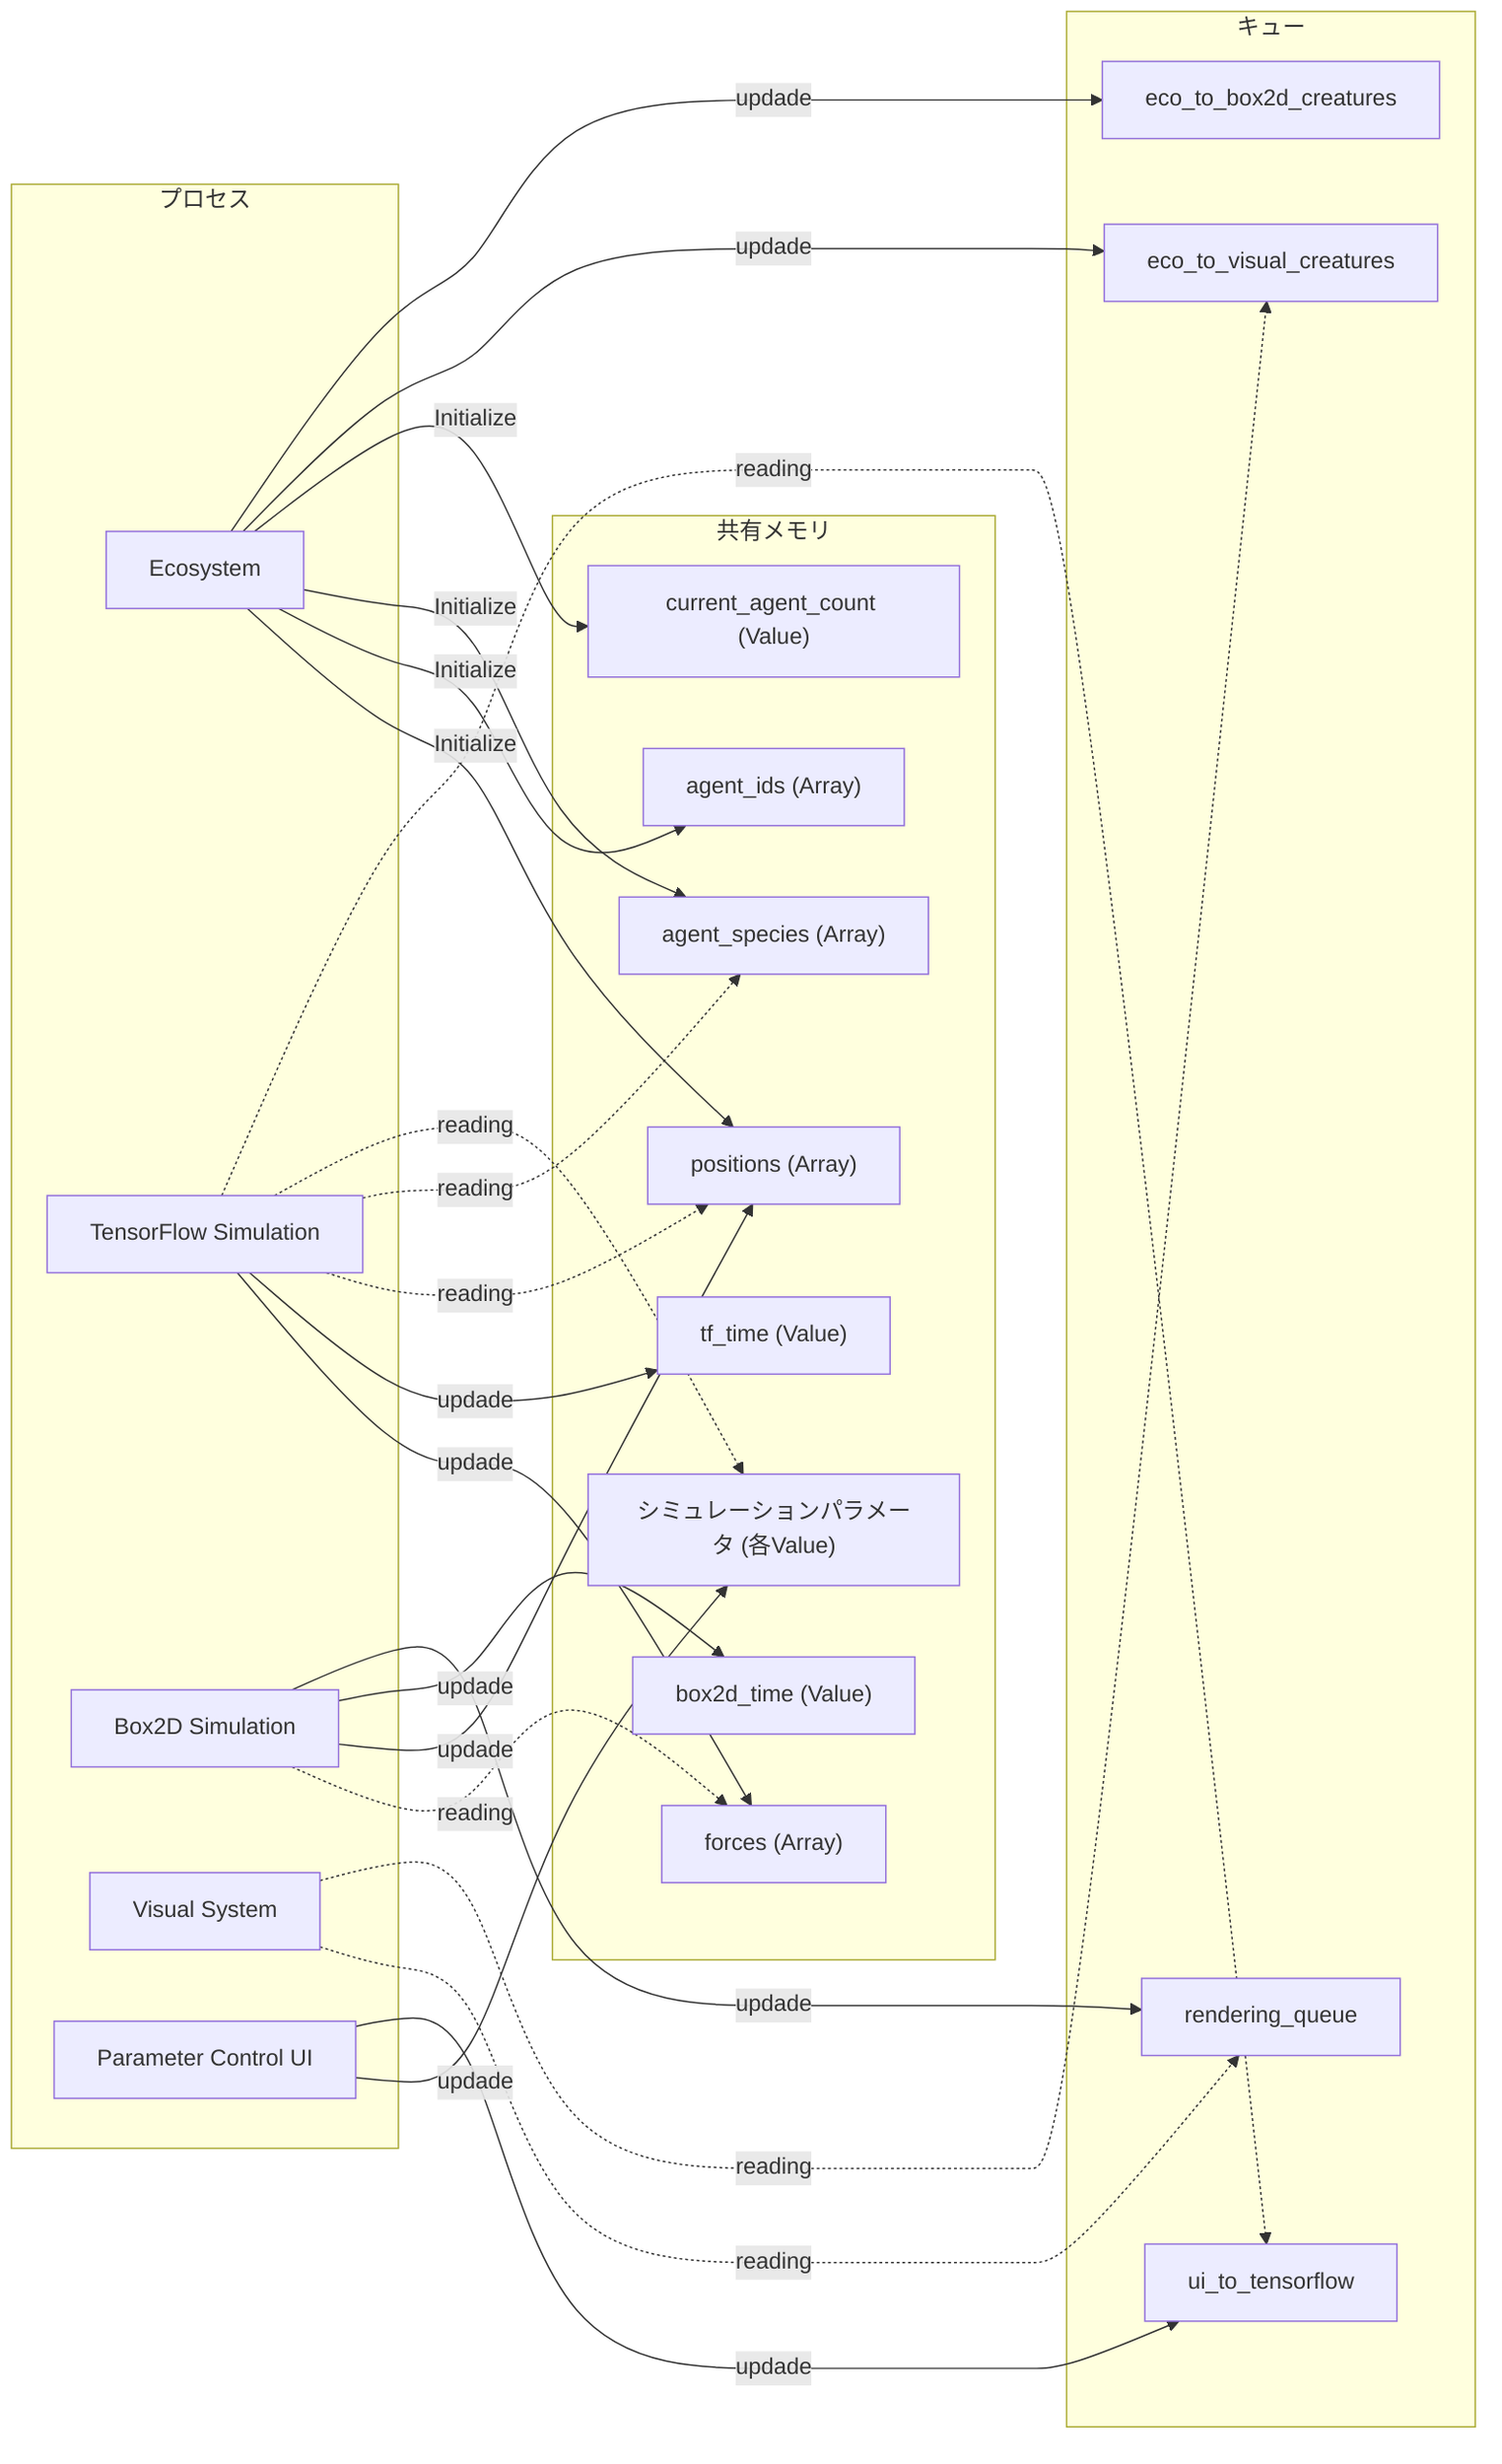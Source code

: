 flowchart LR
    subgraph Processes["プロセス"]
        direction LR
        Ecosystem["Ecosystem"]
        TensorFlow["TensorFlow Simulation"]
        Box2D["Box2D Simulation"]
        VisualSystem["Visual System"]
        ParameterControlUI["Parameter Control UI"]
    end

    subgraph SharedMemory["共有メモリ"]
        direction TB
        positions["positions (Array)"]
        forces["forces (Array)"]
        agent_ids["agent_ids (Array)"]
        agent_species["agent_species (Array)"]
        current_agent_count["current_agent_count (Value)"]
        tf_time["tf_time (Value)"]
        box2d_time["box2d_time (Value)"]
        simulation_params["シミュレーションパラメータ (各Value)"]
    end

    subgraph Queues["キュー"]
        direction TB
        rendering_queue["rendering_queue"]
        eco_to_visual_creatures["eco_to_visual_creatures"]
        eco_to_box2d_creatures["eco_to_box2d_creatures"]
        ui_to_tensorflow["ui_to_tensorflow"]
    end

    %% Ecosystem connections
    Ecosystem -->|Initialize| positions & agent_ids & agent_species & current_agent_count
    Ecosystem -->|updade| eco_to_visual_creatures & eco_to_box2d_creatures

    %% TensorFlow connections
    TensorFlow -->|updade| forces & tf_time
    TensorFlow -.->|reading| positions & agent_species & simulation_params
    TensorFlow -.->|reading| ui_to_tensorflow

    %% Box2D connections
    Box2D -.->|reading| forces
    Box2D -->|updade| positions & box2d_time
    Box2D -->|updade| rendering_queue

    %% VisualSystem connections
    VisualSystem -.->|reading| rendering_queue & eco_to_visual_creatures

    %% ParameterControlUI connections
    ParameterControlUI -->|updade| simulation_params
    ParameterControlUI -->|updade| ui_to_tensorflow

    %% Layout adjustments
    Processes ~~~ SharedMemory
    SharedMemory ~~~ Queues